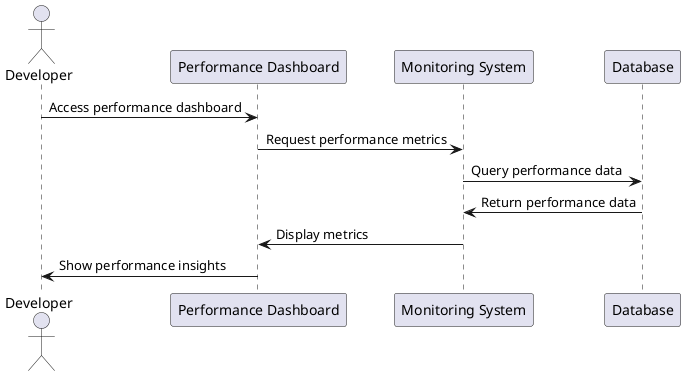 @startuml Monitor System Performance Sequence Diagram
actor "Developer" as D
participant "Performance Dashboard" as PD
participant "Monitoring System" as MS
participant "Database" as DB

D -> PD: Access performance dashboard
PD -> MS: Request performance metrics
MS -> DB: Query performance data
DB -> MS: Return performance data
MS -> PD: Display metrics
PD -> D: Show performance insights
@enduml